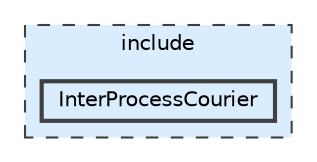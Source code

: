 digraph "include/InterProcessCourier"
{
 // LATEX_PDF_SIZE
  bgcolor="transparent";
  edge [fontname=Helvetica,fontsize=10,labelfontname=Helvetica,labelfontsize=10];
  node [fontname=Helvetica,fontsize=10,shape=box,height=0.2,width=0.4];
  compound=true
  subgraph clusterdir_d44c64559bbebec7f509842c48db8b23 {
    graph [ bgcolor="#daedff", pencolor="grey25", label="include", fontname=Helvetica,fontsize=10 style="filled,dashed", URL="dir_d44c64559bbebec7f509842c48db8b23.html",tooltip=""]
  dir_74a59efd182c6cf7bff0e68d7616a92b [label="InterProcessCourier", fillcolor="#daedff", color="grey25", style="filled,bold", URL="dir_74a59efd182c6cf7bff0e68d7616a92b.html",tooltip=""];
  }
}
